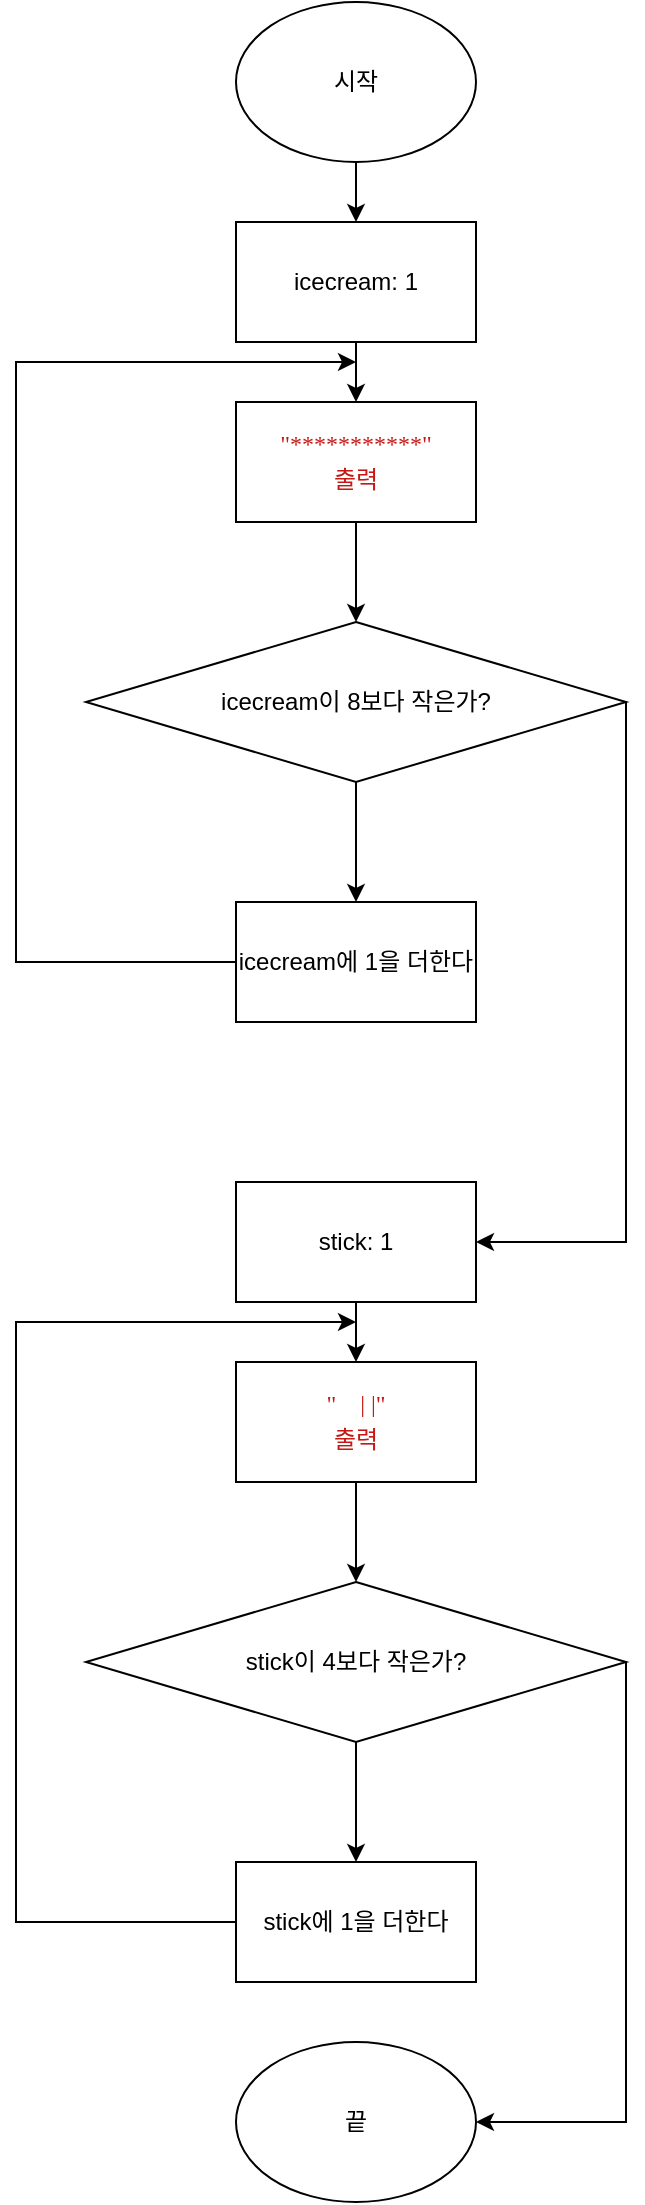<mxfile version="20.0.3"><diagram id="LttMJt7hXgFb--N5fKTM" name="Page-1"><mxGraphModel dx="1577" dy="1080" grid="1" gridSize="10" guides="1" tooltips="1" connect="1" arrows="1" fold="1" page="1" pageScale="1" pageWidth="827" pageHeight="1169" math="0" shadow="0"><root><mxCell id="0"/><mxCell id="1" parent="0"/><mxCell id="gdJbAcgg1hG6zsGmdX5o-2" value="시작" style="ellipse;whiteSpace=wrap;html=1;" vertex="1" parent="1"><mxGeometry x="340" y="20" width="120" height="80" as="geometry"/></mxCell><mxCell id="gdJbAcgg1hG6zsGmdX5o-3" value="icecream: 1" style="rounded=0;whiteSpace=wrap;html=1;" vertex="1" parent="1"><mxGeometry x="340" y="130" width="120" height="60" as="geometry"/></mxCell><mxCell id="gdJbAcgg1hG6zsGmdX5o-4" value="&lt;p style=&quot;margin: 0px; font-stretch: normal; line-height: normal; font-family: Menlo; color: rgb(196, 26, 22); background-color: rgb(255, 255, 255);&quot;&gt;&quot;***********&quot;&lt;/p&gt;&lt;p style=&quot;margin: 0px; font-stretch: normal; line-height: normal; font-family: Menlo; color: rgb(196, 26, 22); background-color: rgb(255, 255, 255);&quot;&gt;출력&lt;/p&gt;" style="rounded=0;whiteSpace=wrap;html=1;" vertex="1" parent="1"><mxGeometry x="340" y="220" width="120" height="60" as="geometry"/></mxCell><mxCell id="gdJbAcgg1hG6zsGmdX5o-5" value="icecream이 8보다 작은가?" style="rhombus;whiteSpace=wrap;html=1;" vertex="1" parent="1"><mxGeometry x="265" y="330" width="270" height="80" as="geometry"/></mxCell><mxCell id="gdJbAcgg1hG6zsGmdX5o-6" value="icecream에 1을 더한다" style="rounded=0;whiteSpace=wrap;html=1;" vertex="1" parent="1"><mxGeometry x="340" y="470" width="120" height="60" as="geometry"/></mxCell><mxCell id="gdJbAcgg1hG6zsGmdX5o-7" value="" style="endArrow=classic;html=1;rounded=0;exitX=0.5;exitY=1;exitDx=0;exitDy=0;entryX=0.5;entryY=0;entryDx=0;entryDy=0;" edge="1" parent="1" source="gdJbAcgg1hG6zsGmdX5o-2" target="gdJbAcgg1hG6zsGmdX5o-3"><mxGeometry width="50" height="50" relative="1" as="geometry"><mxPoint x="450" y="150" as="sourcePoint"/><mxPoint x="500" y="100" as="targetPoint"/></mxGeometry></mxCell><mxCell id="gdJbAcgg1hG6zsGmdX5o-8" value="" style="endArrow=classic;html=1;rounded=0;exitX=0.5;exitY=1;exitDx=0;exitDy=0;entryX=0.5;entryY=0;entryDx=0;entryDy=0;" edge="1" parent="1" source="gdJbAcgg1hG6zsGmdX5o-3" target="gdJbAcgg1hG6zsGmdX5o-4"><mxGeometry width="50" height="50" relative="1" as="geometry"><mxPoint x="500" y="180" as="sourcePoint"/><mxPoint x="500" y="210" as="targetPoint"/></mxGeometry></mxCell><mxCell id="gdJbAcgg1hG6zsGmdX5o-9" value="" style="endArrow=classic;html=1;rounded=0;exitX=0.5;exitY=1;exitDx=0;exitDy=0;entryX=0.5;entryY=0;entryDx=0;entryDy=0;" edge="1" parent="1" source="gdJbAcgg1hG6zsGmdX5o-4" target="gdJbAcgg1hG6zsGmdX5o-5"><mxGeometry width="50" height="50" relative="1" as="geometry"><mxPoint x="560" y="330" as="sourcePoint"/><mxPoint x="610" y="280" as="targetPoint"/></mxGeometry></mxCell><mxCell id="gdJbAcgg1hG6zsGmdX5o-10" value="" style="endArrow=classic;html=1;rounded=0;exitX=0.5;exitY=1;exitDx=0;exitDy=0;entryX=0.5;entryY=0;entryDx=0;entryDy=0;" edge="1" parent="1" source="gdJbAcgg1hG6zsGmdX5o-5" target="gdJbAcgg1hG6zsGmdX5o-6"><mxGeometry width="50" height="50" relative="1" as="geometry"><mxPoint x="540" y="370" as="sourcePoint"/><mxPoint x="590" y="320" as="targetPoint"/></mxGeometry></mxCell><mxCell id="gdJbAcgg1hG6zsGmdX5o-11" value="" style="endArrow=classic;html=1;rounded=0;exitX=0;exitY=0.5;exitDx=0;exitDy=0;" edge="1" parent="1" source="gdJbAcgg1hG6zsGmdX5o-6"><mxGeometry width="50" height="50" relative="1" as="geometry"><mxPoint x="190" y="470" as="sourcePoint"/><mxPoint x="400" y="200" as="targetPoint"/><Array as="points"><mxPoint x="230" y="500"/><mxPoint x="230" y="200"/></Array></mxGeometry></mxCell><mxCell id="gdJbAcgg1hG6zsGmdX5o-12" value="stick: 1" style="rounded=0;whiteSpace=wrap;html=1;" vertex="1" parent="1"><mxGeometry x="340" y="610" width="120" height="60" as="geometry"/></mxCell><mxCell id="gdJbAcgg1hG6zsGmdX5o-13" value="&lt;p style=&quot;margin: 0px; font-stretch: normal; line-height: normal; font-family: Menlo; color: rgb(196, 26, 22); background-color: rgb(255, 255, 255);&quot;&gt;&quot;&amp;nbsp; &amp;nbsp; | |&quot;&lt;/p&gt;&lt;p style=&quot;margin: 0px; font-stretch: normal; line-height: normal; font-family: Menlo; color: rgb(196, 26, 22); background-color: rgb(255, 255, 255);&quot;&gt;출력&lt;/p&gt;" style="rounded=0;whiteSpace=wrap;html=1;" vertex="1" parent="1"><mxGeometry x="340" y="700" width="120" height="60" as="geometry"/></mxCell><mxCell id="gdJbAcgg1hG6zsGmdX5o-14" value="stick이 4보다 작은가?" style="rhombus;whiteSpace=wrap;html=1;" vertex="1" parent="1"><mxGeometry x="265" y="810" width="270" height="80" as="geometry"/></mxCell><mxCell id="gdJbAcgg1hG6zsGmdX5o-15" value="stick에 1을 더한다" style="rounded=0;whiteSpace=wrap;html=1;" vertex="1" parent="1"><mxGeometry x="340" y="950" width="120" height="60" as="geometry"/></mxCell><mxCell id="gdJbAcgg1hG6zsGmdX5o-16" value="" style="endArrow=classic;html=1;rounded=0;exitX=1;exitY=0.5;exitDx=0;exitDy=0;entryX=1;entryY=0.5;entryDx=0;entryDy=0;" edge="1" parent="1" target="gdJbAcgg1hG6zsGmdX5o-12" source="gdJbAcgg1hG6zsGmdX5o-5"><mxGeometry width="50" height="50" relative="1" as="geometry"><mxPoint x="400" y="580" as="sourcePoint"/><mxPoint x="500" y="580" as="targetPoint"/><Array as="points"><mxPoint x="535" y="640"/></Array></mxGeometry></mxCell><mxCell id="gdJbAcgg1hG6zsGmdX5o-17" value="" style="endArrow=classic;html=1;rounded=0;exitX=0.5;exitY=1;exitDx=0;exitDy=0;entryX=0.5;entryY=0;entryDx=0;entryDy=0;" edge="1" parent="1" source="gdJbAcgg1hG6zsGmdX5o-12" target="gdJbAcgg1hG6zsGmdX5o-13"><mxGeometry width="50" height="50" relative="1" as="geometry"><mxPoint x="500" y="660" as="sourcePoint"/><mxPoint x="500" y="690" as="targetPoint"/></mxGeometry></mxCell><mxCell id="gdJbAcgg1hG6zsGmdX5o-18" value="" style="endArrow=classic;html=1;rounded=0;exitX=0.5;exitY=1;exitDx=0;exitDy=0;entryX=0.5;entryY=0;entryDx=0;entryDy=0;" edge="1" parent="1" source="gdJbAcgg1hG6zsGmdX5o-13" target="gdJbAcgg1hG6zsGmdX5o-14"><mxGeometry width="50" height="50" relative="1" as="geometry"><mxPoint x="560" y="810" as="sourcePoint"/><mxPoint x="610" y="760" as="targetPoint"/></mxGeometry></mxCell><mxCell id="gdJbAcgg1hG6zsGmdX5o-19" value="" style="endArrow=classic;html=1;rounded=0;exitX=0.5;exitY=1;exitDx=0;exitDy=0;entryX=0.5;entryY=0;entryDx=0;entryDy=0;" edge="1" parent="1" source="gdJbAcgg1hG6zsGmdX5o-14" target="gdJbAcgg1hG6zsGmdX5o-15"><mxGeometry width="50" height="50" relative="1" as="geometry"><mxPoint x="540" y="850" as="sourcePoint"/><mxPoint x="590" y="800" as="targetPoint"/></mxGeometry></mxCell><mxCell id="gdJbAcgg1hG6zsGmdX5o-20" value="" style="endArrow=classic;html=1;rounded=0;exitX=0;exitY=0.5;exitDx=0;exitDy=0;" edge="1" parent="1" source="gdJbAcgg1hG6zsGmdX5o-15"><mxGeometry width="50" height="50" relative="1" as="geometry"><mxPoint x="190" y="950" as="sourcePoint"/><mxPoint x="400" y="680" as="targetPoint"/><Array as="points"><mxPoint x="230" y="980"/><mxPoint x="230" y="680"/></Array></mxGeometry></mxCell><mxCell id="gdJbAcgg1hG6zsGmdX5o-21" value="끝" style="ellipse;whiteSpace=wrap;html=1;" vertex="1" parent="1"><mxGeometry x="340" y="1040" width="120" height="80" as="geometry"/></mxCell><mxCell id="gdJbAcgg1hG6zsGmdX5o-22" value="" style="endArrow=classic;html=1;rounded=0;exitX=1;exitY=0.5;exitDx=0;exitDy=0;entryX=1;entryY=0.5;entryDx=0;entryDy=0;" edge="1" parent="1" source="gdJbAcgg1hG6zsGmdX5o-14" target="gdJbAcgg1hG6zsGmdX5o-21"><mxGeometry width="50" height="50" relative="1" as="geometry"><mxPoint x="620" y="930" as="sourcePoint"/><mxPoint x="670" y="880" as="targetPoint"/><Array as="points"><mxPoint x="535" y="1080"/></Array></mxGeometry></mxCell></root></mxGraphModel></diagram></mxfile>